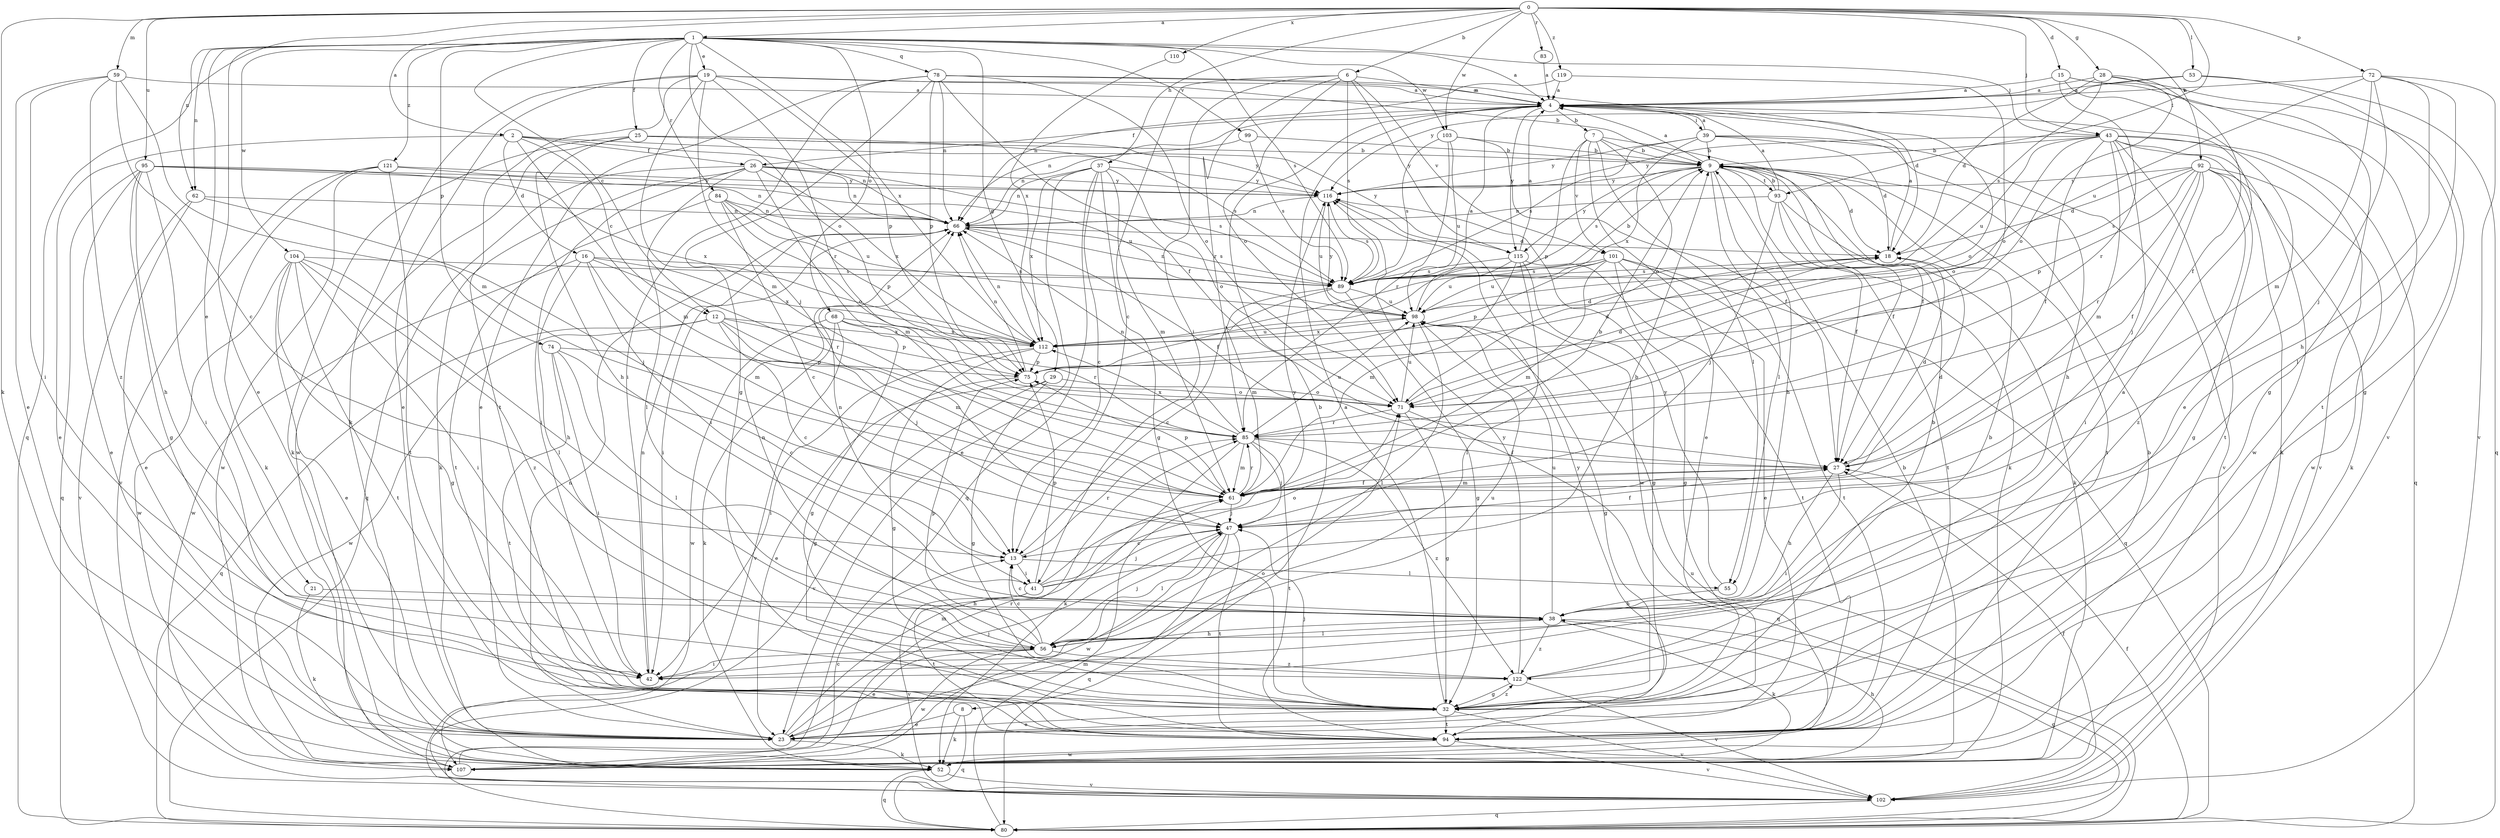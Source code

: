 strict digraph  {
0;
1;
2;
4;
6;
7;
8;
9;
12;
13;
15;
16;
18;
19;
21;
23;
25;
26;
27;
28;
29;
32;
37;
38;
39;
41;
42;
43;
47;
52;
53;
55;
56;
59;
61;
62;
66;
68;
71;
72;
74;
75;
78;
80;
83;
84;
85;
89;
92;
93;
94;
95;
98;
99;
101;
102;
103;
104;
107;
110;
112;
115;
116;
119;
121;
122;
0 -> 1  [label=a];
0 -> 2  [label=a];
0 -> 6  [label=b];
0 -> 15  [label=d];
0 -> 28  [label=g];
0 -> 37  [label=h];
0 -> 43  [label=j];
0 -> 52  [label=k];
0 -> 53  [label=l];
0 -> 59  [label=m];
0 -> 62  [label=n];
0 -> 72  [label=p];
0 -> 83  [label=r];
0 -> 92  [label=t];
0 -> 93  [label=t];
0 -> 95  [label=u];
0 -> 103  [label=w];
0 -> 110  [label=x];
0 -> 119  [label=z];
1 -> 4  [label=a];
1 -> 12  [label=c];
1 -> 19  [label=e];
1 -> 21  [label=e];
1 -> 23  [label=e];
1 -> 25  [label=f];
1 -> 29  [label=g];
1 -> 43  [label=j];
1 -> 62  [label=n];
1 -> 68  [label=o];
1 -> 71  [label=o];
1 -> 74  [label=p];
1 -> 78  [label=q];
1 -> 80  [label=q];
1 -> 84  [label=r];
1 -> 89  [label=s];
1 -> 99  [label=v];
1 -> 103  [label=w];
1 -> 104  [label=w];
1 -> 112  [label=x];
1 -> 121  [label=z];
2 -> 12  [label=c];
2 -> 16  [label=d];
2 -> 23  [label=e];
2 -> 26  [label=f];
2 -> 61  [label=m];
2 -> 66  [label=n];
2 -> 115  [label=y];
4 -> 7  [label=b];
4 -> 8  [label=b];
4 -> 26  [label=f];
4 -> 39  [label=i];
4 -> 66  [label=n];
4 -> 71  [label=o];
4 -> 115  [label=y];
6 -> 4  [label=a];
6 -> 13  [label=c];
6 -> 41  [label=i];
6 -> 71  [label=o];
6 -> 85  [label=r];
6 -> 89  [label=s];
6 -> 101  [label=v];
6 -> 115  [label=y];
7 -> 9  [label=b];
7 -> 23  [label=e];
7 -> 27  [label=f];
7 -> 55  [label=l];
7 -> 71  [label=o];
7 -> 75  [label=p];
7 -> 101  [label=v];
8 -> 23  [label=e];
8 -> 52  [label=k];
8 -> 80  [label=q];
9 -> 4  [label=a];
9 -> 18  [label=d];
9 -> 27  [label=f];
9 -> 38  [label=h];
9 -> 52  [label=k];
9 -> 55  [label=l];
9 -> 89  [label=s];
9 -> 93  [label=t];
9 -> 94  [label=t];
9 -> 115  [label=y];
9 -> 116  [label=y];
12 -> 13  [label=c];
12 -> 47  [label=j];
12 -> 61  [label=m];
12 -> 75  [label=p];
12 -> 80  [label=q];
12 -> 107  [label=w];
12 -> 112  [label=x];
13 -> 41  [label=i];
13 -> 55  [label=l];
13 -> 85  [label=r];
15 -> 4  [label=a];
15 -> 23  [label=e];
15 -> 32  [label=g];
15 -> 85  [label=r];
15 -> 94  [label=t];
16 -> 41  [label=i];
16 -> 56  [label=l];
16 -> 61  [label=m];
16 -> 85  [label=r];
16 -> 89  [label=s];
16 -> 107  [label=w];
16 -> 112  [label=x];
18 -> 4  [label=a];
18 -> 89  [label=s];
19 -> 4  [label=a];
19 -> 9  [label=b];
19 -> 23  [label=e];
19 -> 47  [label=j];
19 -> 52  [label=k];
19 -> 61  [label=m];
19 -> 75  [label=p];
19 -> 85  [label=r];
19 -> 94  [label=t];
21 -> 38  [label=h];
21 -> 52  [label=k];
23 -> 47  [label=j];
23 -> 52  [label=k];
23 -> 61  [label=m];
23 -> 66  [label=n];
23 -> 71  [label=o];
25 -> 9  [label=b];
25 -> 38  [label=h];
25 -> 52  [label=k];
25 -> 89  [label=s];
25 -> 107  [label=w];
25 -> 116  [label=y];
26 -> 42  [label=i];
26 -> 52  [label=k];
26 -> 56  [label=l];
26 -> 61  [label=m];
26 -> 66  [label=n];
26 -> 80  [label=q];
26 -> 89  [label=s];
26 -> 112  [label=x];
26 -> 116  [label=y];
27 -> 18  [label=d];
27 -> 38  [label=h];
27 -> 42  [label=i];
27 -> 61  [label=m];
28 -> 4  [label=a];
28 -> 18  [label=d];
28 -> 27  [label=f];
28 -> 71  [label=o];
28 -> 89  [label=s];
28 -> 102  [label=v];
29 -> 23  [label=e];
29 -> 32  [label=g];
29 -> 71  [label=o];
29 -> 102  [label=v];
32 -> 4  [label=a];
32 -> 9  [label=b];
32 -> 23  [label=e];
32 -> 47  [label=j];
32 -> 94  [label=t];
32 -> 102  [label=v];
32 -> 122  [label=z];
37 -> 13  [label=c];
37 -> 23  [label=e];
37 -> 32  [label=g];
37 -> 61  [label=m];
37 -> 66  [label=n];
37 -> 71  [label=o];
37 -> 80  [label=q];
37 -> 112  [label=x];
37 -> 116  [label=y];
38 -> 13  [label=c];
38 -> 52  [label=k];
38 -> 56  [label=l];
38 -> 80  [label=q];
38 -> 98  [label=u];
38 -> 122  [label=z];
39 -> 4  [label=a];
39 -> 9  [label=b];
39 -> 18  [label=d];
39 -> 38  [label=h];
39 -> 89  [label=s];
39 -> 102  [label=v];
39 -> 112  [label=x];
39 -> 116  [label=y];
41 -> 9  [label=b];
41 -> 47  [label=j];
41 -> 66  [label=n];
41 -> 71  [label=o];
41 -> 75  [label=p];
41 -> 94  [label=t];
41 -> 102  [label=v];
41 -> 116  [label=y];
42 -> 66  [label=n];
42 -> 98  [label=u];
43 -> 9  [label=b];
43 -> 27  [label=f];
43 -> 47  [label=j];
43 -> 52  [label=k];
43 -> 61  [label=m];
43 -> 71  [label=o];
43 -> 80  [label=q];
43 -> 94  [label=t];
43 -> 98  [label=u];
43 -> 102  [label=v];
43 -> 107  [label=w];
43 -> 116  [label=y];
47 -> 13  [label=c];
47 -> 27  [label=f];
47 -> 56  [label=l];
47 -> 80  [label=q];
47 -> 94  [label=t];
47 -> 107  [label=w];
52 -> 9  [label=b];
52 -> 38  [label=h];
52 -> 80  [label=q];
52 -> 102  [label=v];
53 -> 4  [label=a];
53 -> 32  [label=g];
53 -> 80  [label=q];
53 -> 116  [label=y];
55 -> 38  [label=h];
55 -> 116  [label=y];
56 -> 13  [label=c];
56 -> 23  [label=e];
56 -> 38  [label=h];
56 -> 42  [label=i];
56 -> 47  [label=j];
56 -> 66  [label=n];
56 -> 75  [label=p];
56 -> 107  [label=w];
56 -> 122  [label=z];
59 -> 4  [label=a];
59 -> 13  [label=c];
59 -> 23  [label=e];
59 -> 42  [label=i];
59 -> 61  [label=m];
59 -> 122  [label=z];
61 -> 9  [label=b];
61 -> 18  [label=d];
61 -> 27  [label=f];
61 -> 47  [label=j];
61 -> 75  [label=p];
61 -> 85  [label=r];
62 -> 23  [label=e];
62 -> 47  [label=j];
62 -> 66  [label=n];
62 -> 102  [label=v];
66 -> 18  [label=d];
66 -> 27  [label=f];
66 -> 42  [label=i];
66 -> 89  [label=s];
68 -> 32  [label=g];
68 -> 52  [label=k];
68 -> 85  [label=r];
68 -> 102  [label=v];
68 -> 107  [label=w];
68 -> 112  [label=x];
71 -> 18  [label=d];
71 -> 32  [label=g];
71 -> 80  [label=q];
71 -> 85  [label=r];
71 -> 98  [label=u];
72 -> 4  [label=a];
72 -> 38  [label=h];
72 -> 47  [label=j];
72 -> 56  [label=l];
72 -> 61  [label=m];
72 -> 98  [label=u];
72 -> 102  [label=v];
74 -> 13  [label=c];
74 -> 42  [label=i];
74 -> 56  [label=l];
74 -> 75  [label=p];
74 -> 94  [label=t];
75 -> 18  [label=d];
75 -> 32  [label=g];
75 -> 66  [label=n];
75 -> 71  [label=o];
78 -> 4  [label=a];
78 -> 18  [label=d];
78 -> 23  [label=e];
78 -> 27  [label=f];
78 -> 32  [label=g];
78 -> 42  [label=i];
78 -> 66  [label=n];
78 -> 71  [label=o];
78 -> 75  [label=p];
80 -> 27  [label=f];
80 -> 61  [label=m];
80 -> 98  [label=u];
83 -> 4  [label=a];
84 -> 13  [label=c];
84 -> 66  [label=n];
84 -> 71  [label=o];
84 -> 75  [label=p];
84 -> 94  [label=t];
84 -> 98  [label=u];
85 -> 27  [label=f];
85 -> 47  [label=j];
85 -> 52  [label=k];
85 -> 61  [label=m];
85 -> 66  [label=n];
85 -> 94  [label=t];
85 -> 98  [label=u];
85 -> 112  [label=x];
85 -> 122  [label=z];
89 -> 9  [label=b];
89 -> 13  [label=c];
89 -> 32  [label=g];
89 -> 61  [label=m];
89 -> 66  [label=n];
89 -> 98  [label=u];
92 -> 18  [label=d];
92 -> 27  [label=f];
92 -> 32  [label=g];
92 -> 42  [label=i];
92 -> 52  [label=k];
92 -> 75  [label=p];
92 -> 85  [label=r];
92 -> 89  [label=s];
92 -> 107  [label=w];
92 -> 116  [label=y];
92 -> 122  [label=z];
93 -> 4  [label=a];
93 -> 9  [label=b];
93 -> 27  [label=f];
93 -> 47  [label=j];
93 -> 52  [label=k];
93 -> 66  [label=n];
93 -> 94  [label=t];
94 -> 9  [label=b];
94 -> 102  [label=v];
94 -> 107  [label=w];
94 -> 116  [label=y];
95 -> 23  [label=e];
95 -> 32  [label=g];
95 -> 38  [label=h];
95 -> 42  [label=i];
95 -> 66  [label=n];
95 -> 80  [label=q];
95 -> 112  [label=x];
95 -> 116  [label=y];
98 -> 4  [label=a];
98 -> 32  [label=g];
98 -> 56  [label=l];
98 -> 112  [label=x];
98 -> 116  [label=y];
99 -> 9  [label=b];
99 -> 66  [label=n];
99 -> 89  [label=s];
101 -> 23  [label=e];
101 -> 32  [label=g];
101 -> 61  [label=m];
101 -> 75  [label=p];
101 -> 80  [label=q];
101 -> 89  [label=s];
101 -> 94  [label=t];
101 -> 98  [label=u];
102 -> 27  [label=f];
102 -> 80  [label=q];
103 -> 9  [label=b];
103 -> 27  [label=f];
103 -> 85  [label=r];
103 -> 89  [label=s];
103 -> 98  [label=u];
104 -> 23  [label=e];
104 -> 32  [label=g];
104 -> 38  [label=h];
104 -> 42  [label=i];
104 -> 89  [label=s];
104 -> 94  [label=t];
104 -> 107  [label=w];
104 -> 122  [label=z];
107 -> 13  [label=c];
107 -> 85  [label=r];
110 -> 112  [label=x];
112 -> 18  [label=d];
112 -> 32  [label=g];
112 -> 42  [label=i];
112 -> 66  [label=n];
112 -> 75  [label=p];
112 -> 98  [label=u];
115 -> 4  [label=a];
115 -> 32  [label=g];
115 -> 56  [label=l];
115 -> 61  [label=m];
115 -> 89  [label=s];
115 -> 94  [label=t];
115 -> 98  [label=u];
116 -> 66  [label=n];
116 -> 89  [label=s];
116 -> 98  [label=u];
116 -> 107  [label=w];
119 -> 4  [label=a];
119 -> 66  [label=n];
119 -> 71  [label=o];
121 -> 52  [label=k];
121 -> 94  [label=t];
121 -> 98  [label=u];
121 -> 102  [label=v];
121 -> 107  [label=w];
121 -> 116  [label=y];
122 -> 4  [label=a];
122 -> 9  [label=b];
122 -> 32  [label=g];
122 -> 102  [label=v];
122 -> 116  [label=y];
}
